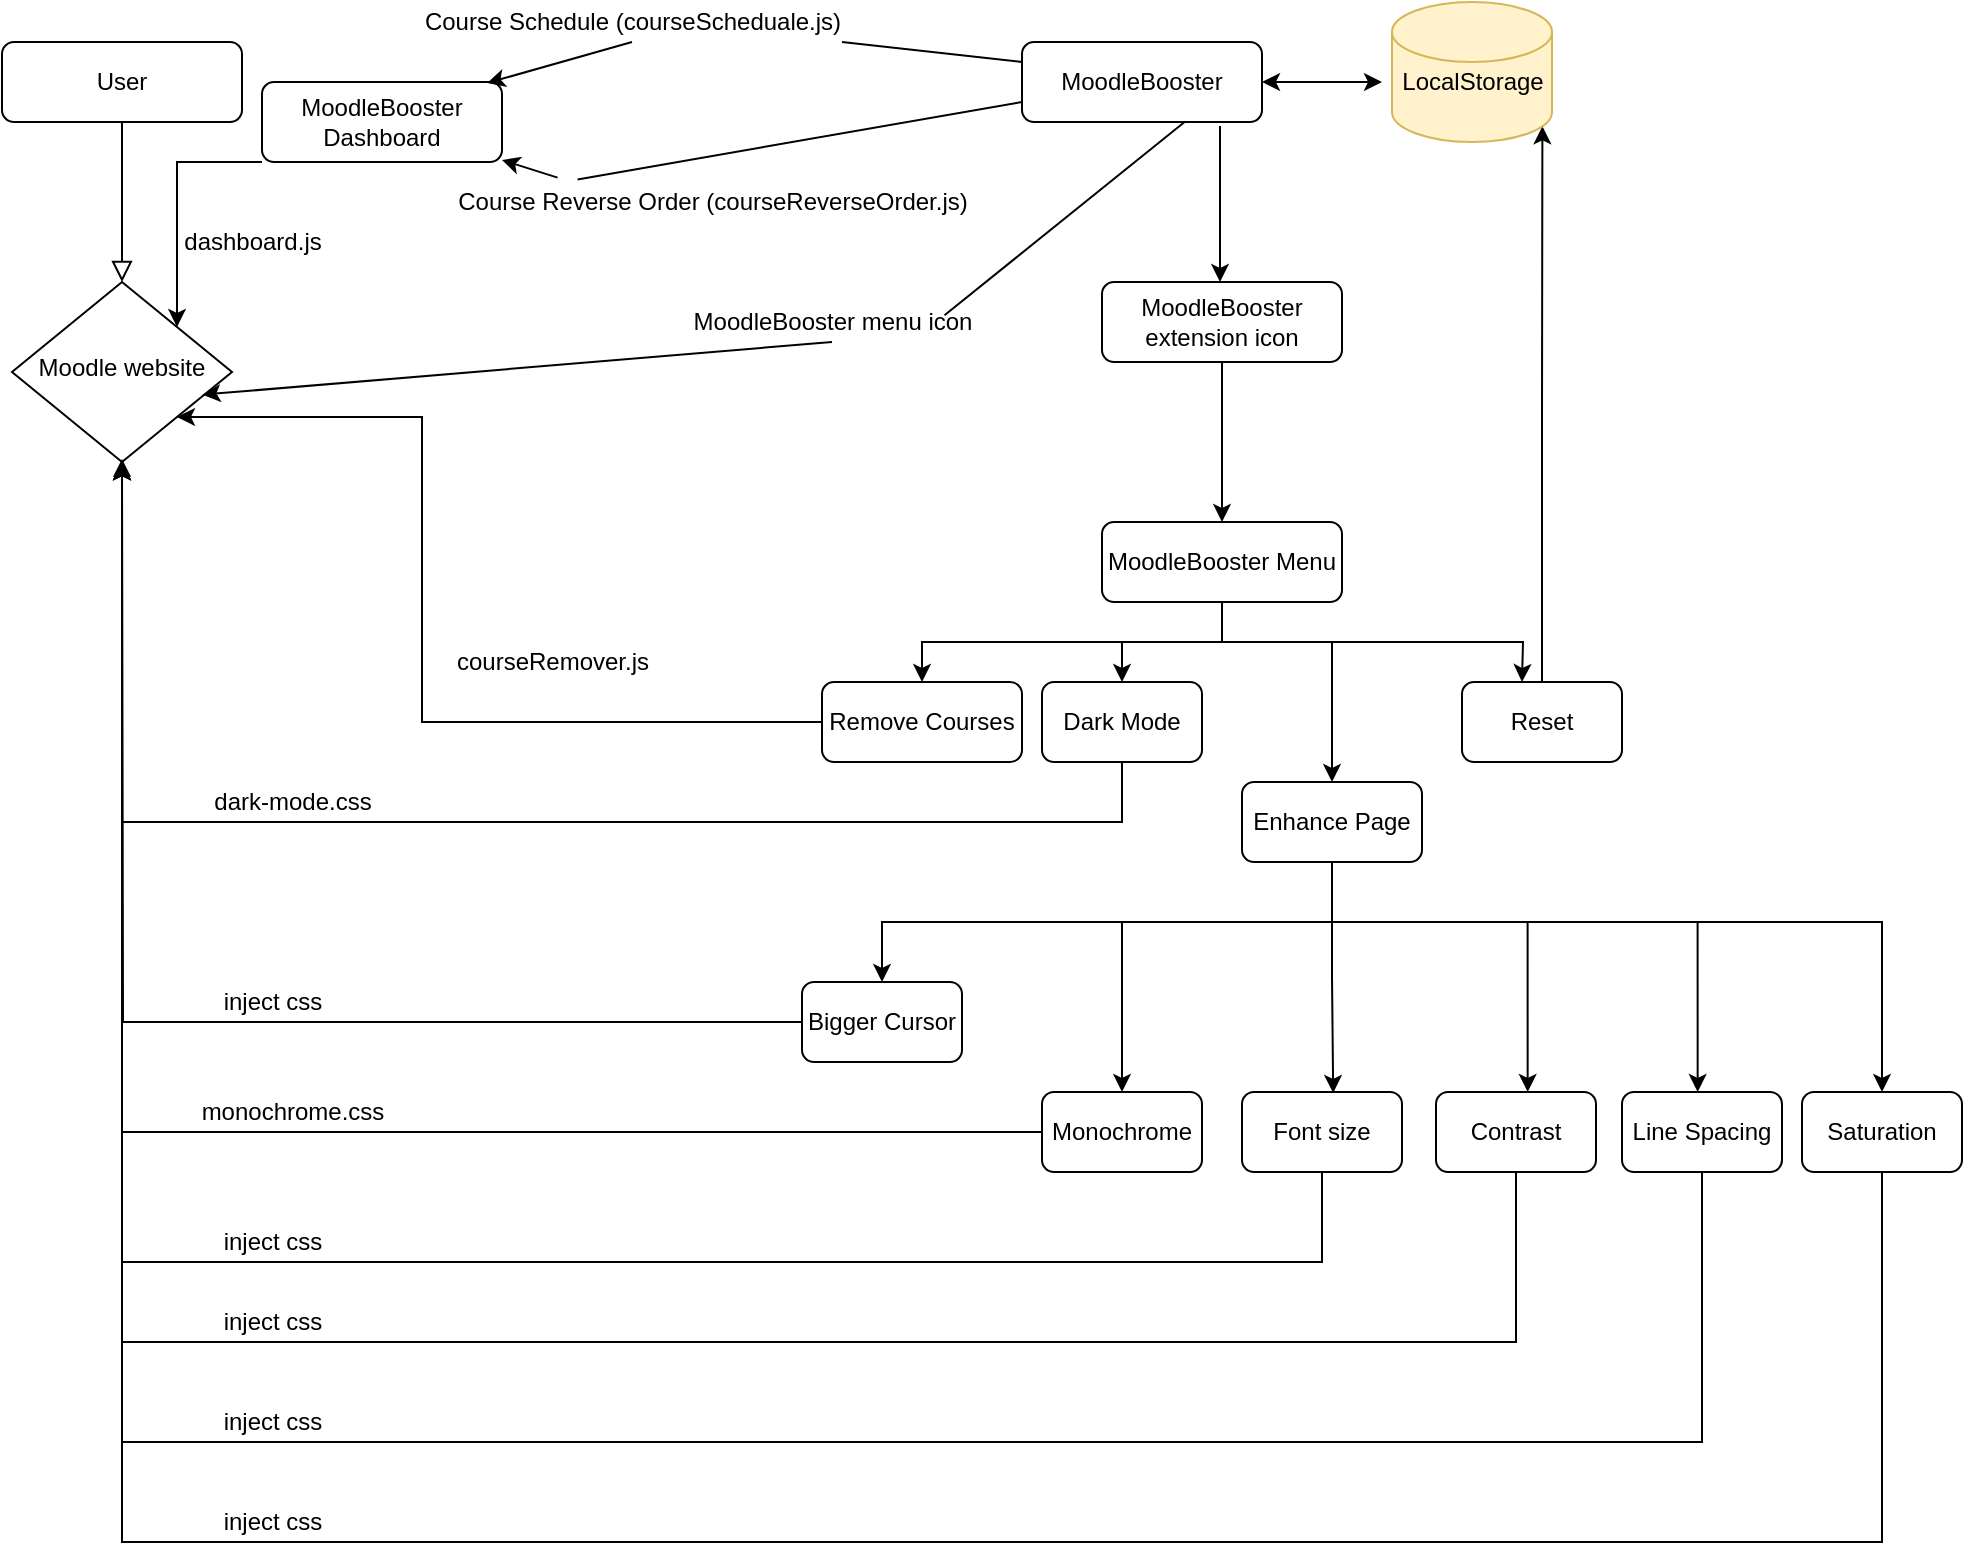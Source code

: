 <mxfile version="14.6.13" type="device"><diagram id="C5RBs43oDa-KdzZeNtuy" name="Page-1"><mxGraphModel dx="1822" dy="1048" grid="1" gridSize="10" guides="1" tooltips="1" connect="1" arrows="1" fold="1" page="1" pageScale="1" pageWidth="827" pageHeight="1169" math="0" shadow="0"><root><mxCell id="WIyWlLk6GJQsqaUBKTNV-0"/><mxCell id="WIyWlLk6GJQsqaUBKTNV-1" parent="WIyWlLk6GJQsqaUBKTNV-0"/><mxCell id="WIyWlLk6GJQsqaUBKTNV-2" value="" style="rounded=0;html=1;jettySize=auto;orthogonalLoop=1;fontSize=11;endArrow=block;endFill=0;endSize=8;strokeWidth=1;shadow=0;labelBackgroundColor=none;edgeStyle=orthogonalEdgeStyle;" parent="WIyWlLk6GJQsqaUBKTNV-1" source="WIyWlLk6GJQsqaUBKTNV-3" target="WIyWlLk6GJQsqaUBKTNV-6" edge="1"><mxGeometry relative="1" as="geometry"/></mxCell><mxCell id="WIyWlLk6GJQsqaUBKTNV-3" value="User" style="rounded=1;whiteSpace=wrap;html=1;fontSize=12;glass=0;strokeWidth=1;shadow=0;" parent="WIyWlLk6GJQsqaUBKTNV-1" vertex="1"><mxGeometry x="30" y="40" width="120" height="40" as="geometry"/></mxCell><mxCell id="WIyWlLk6GJQsqaUBKTNV-6" value="Moodle website" style="rhombus;whiteSpace=wrap;html=1;shadow=0;fontFamily=Helvetica;fontSize=12;align=center;strokeWidth=1;spacing=6;spacingTop=-4;" parent="WIyWlLk6GJQsqaUBKTNV-1" vertex="1"><mxGeometry x="35" y="160" width="110" height="90" as="geometry"/></mxCell><mxCell id="SwBssdqdl_KraH5mXYh2-50" style="edgeStyle=orthogonalEdgeStyle;rounded=0;orthogonalLoop=1;jettySize=auto;html=1;startArrow=classic;startFill=1;endArrow=classic;endFill=1;" parent="WIyWlLk6GJQsqaUBKTNV-1" source="WIyWlLk6GJQsqaUBKTNV-7" edge="1"><mxGeometry relative="1" as="geometry"><mxPoint x="720" y="60" as="targetPoint"/><Array as="points"><mxPoint x="720" y="60"/><mxPoint x="720" y="60"/></Array></mxGeometry></mxCell><mxCell id="WIyWlLk6GJQsqaUBKTNV-7" value="MoodleBooster" style="rounded=1;whiteSpace=wrap;html=1;fontSize=12;glass=0;strokeWidth=1;shadow=0;" parent="WIyWlLk6GJQsqaUBKTNV-1" vertex="1"><mxGeometry x="540" y="40" width="120" height="40" as="geometry"/></mxCell><mxCell id="SwBssdqdl_KraH5mXYh2-3" value="" style="endArrow=classic;html=1;exitX=0.5;exitY=1;exitDx=0;exitDy=0;entryX=0.866;entryY=0.626;entryDx=0;entryDy=0;entryPerimeter=0;startArrow=none;" parent="WIyWlLk6GJQsqaUBKTNV-1" source="SwBssdqdl_KraH5mXYh2-4" target="WIyWlLk6GJQsqaUBKTNV-6" edge="1"><mxGeometry width="50" height="50" relative="1" as="geometry"><mxPoint x="420" y="310" as="sourcePoint"/><mxPoint x="266.25" y="229.97" as="targetPoint"/></mxGeometry></mxCell><mxCell id="SwBssdqdl_KraH5mXYh2-4" value="MoodleBooster menu icon" style="text;html=1;align=center;verticalAlign=middle;resizable=0;points=[];autosize=1;strokeColor=none;" parent="WIyWlLk6GJQsqaUBKTNV-1" vertex="1"><mxGeometry x="370" y="170" width="150" height="20" as="geometry"/></mxCell><mxCell id="SwBssdqdl_KraH5mXYh2-5" value="" style="endArrow=none;html=1;exitX=0.68;exitY=0.993;exitDx=0;exitDy=0;entryX=0.875;entryY=0.333;entryDx=0;entryDy=0;entryPerimeter=0;exitPerimeter=0;" parent="WIyWlLk6GJQsqaUBKTNV-1" source="WIyWlLk6GJQsqaUBKTNV-7" target="SwBssdqdl_KraH5mXYh2-4" edge="1"><mxGeometry width="50" height="50" relative="1" as="geometry"><mxPoint x="630" y="110" as="sourcePoint"/><mxPoint x="266.25" y="229.97" as="targetPoint"/></mxGeometry></mxCell><mxCell id="SwBssdqdl_KraH5mXYh2-7" value="" style="endArrow=classic;html=1;" parent="WIyWlLk6GJQsqaUBKTNV-1" target="SwBssdqdl_KraH5mXYh2-11" edge="1"><mxGeometry width="50" height="50" relative="1" as="geometry"><mxPoint x="639" y="82" as="sourcePoint"/><mxPoint x="637" y="190" as="targetPoint"/><Array as="points"><mxPoint x="639" y="160"/></Array></mxGeometry></mxCell><mxCell id="SwBssdqdl_KraH5mXYh2-17" style="edgeStyle=orthogonalEdgeStyle;rounded=0;orthogonalLoop=1;jettySize=auto;html=1;startArrow=none;startFill=0;endArrow=classic;endFill=1;exitX=0.5;exitY=1;exitDx=0;exitDy=0;" parent="WIyWlLk6GJQsqaUBKTNV-1" source="SwBssdqdl_KraH5mXYh2-8" target="SwBssdqdl_KraH5mXYh2-13" edge="1"><mxGeometry relative="1" as="geometry"/></mxCell><mxCell id="SwBssdqdl_KraH5mXYh2-18" style="edgeStyle=orthogonalEdgeStyle;rounded=0;orthogonalLoop=1;jettySize=auto;html=1;startArrow=none;startFill=0;endArrow=classic;endFill=1;" parent="WIyWlLk6GJQsqaUBKTNV-1" source="SwBssdqdl_KraH5mXYh2-8" target="SwBssdqdl_KraH5mXYh2-14" edge="1"><mxGeometry relative="1" as="geometry"/></mxCell><mxCell id="SwBssdqdl_KraH5mXYh2-19" style="edgeStyle=orthogonalEdgeStyle;rounded=0;orthogonalLoop=1;jettySize=auto;html=1;entryX=0.5;entryY=0;entryDx=0;entryDy=0;startArrow=none;startFill=0;endArrow=classic;endFill=1;exitX=0.5;exitY=1;exitDx=0;exitDy=0;" parent="WIyWlLk6GJQsqaUBKTNV-1" source="SwBssdqdl_KraH5mXYh2-8" target="SwBssdqdl_KraH5mXYh2-15" edge="1"><mxGeometry relative="1" as="geometry"><Array as="points"><mxPoint x="640" y="340"/><mxPoint x="695" y="340"/></Array></mxGeometry></mxCell><mxCell id="SwBssdqdl_KraH5mXYh2-20" style="edgeStyle=orthogonalEdgeStyle;rounded=0;orthogonalLoop=1;jettySize=auto;html=1;startArrow=none;startFill=0;endArrow=classic;endFill=1;exitX=0.5;exitY=1;exitDx=0;exitDy=0;" parent="WIyWlLk6GJQsqaUBKTNV-1" source="SwBssdqdl_KraH5mXYh2-8" edge="1"><mxGeometry relative="1" as="geometry"><mxPoint x="790" y="360" as="targetPoint"/></mxGeometry></mxCell><mxCell id="SwBssdqdl_KraH5mXYh2-8" value="MoodleBooster Menu" style="rounded=1;whiteSpace=wrap;html=1;fontSize=12;glass=0;strokeWidth=1;shadow=0;" parent="WIyWlLk6GJQsqaUBKTNV-1" vertex="1"><mxGeometry x="580" y="280" width="120" height="40" as="geometry"/></mxCell><mxCell id="SwBssdqdl_KraH5mXYh2-12" style="edgeStyle=orthogonalEdgeStyle;rounded=0;orthogonalLoop=1;jettySize=auto;html=1;startArrow=none;startFill=0;endArrow=classic;endFill=1;" parent="WIyWlLk6GJQsqaUBKTNV-1" source="SwBssdqdl_KraH5mXYh2-11" target="SwBssdqdl_KraH5mXYh2-8" edge="1"><mxGeometry relative="1" as="geometry"/></mxCell><mxCell id="SwBssdqdl_KraH5mXYh2-11" value="MoodleBooster extension icon" style="rounded=1;whiteSpace=wrap;html=1;fontSize=12;glass=0;strokeWidth=1;shadow=0;" parent="WIyWlLk6GJQsqaUBKTNV-1" vertex="1"><mxGeometry x="580" y="160" width="120" height="40" as="geometry"/></mxCell><mxCell id="SwBssdqdl_KraH5mXYh2-30" style="edgeStyle=orthogonalEdgeStyle;rounded=0;orthogonalLoop=1;jettySize=auto;html=1;entryX=1;entryY=1;entryDx=0;entryDy=0;startArrow=none;startFill=0;endArrow=classic;endFill=1;" parent="WIyWlLk6GJQsqaUBKTNV-1" source="SwBssdqdl_KraH5mXYh2-13" target="WIyWlLk6GJQsqaUBKTNV-6" edge="1"><mxGeometry relative="1" as="geometry"><Array as="points"><mxPoint x="240" y="380"/><mxPoint x="240" y="227"/></Array></mxGeometry></mxCell><mxCell id="SwBssdqdl_KraH5mXYh2-13" value="Remove Courses" style="rounded=1;whiteSpace=wrap;html=1;fontSize=12;glass=0;strokeWidth=1;shadow=0;" parent="WIyWlLk6GJQsqaUBKTNV-1" vertex="1"><mxGeometry x="440" y="360" width="100" height="40" as="geometry"/></mxCell><mxCell id="SwBssdqdl_KraH5mXYh2-36" style="edgeStyle=orthogonalEdgeStyle;rounded=0;orthogonalLoop=1;jettySize=auto;html=1;startArrow=none;startFill=0;endArrow=classic;endFill=1;" parent="WIyWlLk6GJQsqaUBKTNV-1" source="SwBssdqdl_KraH5mXYh2-14" target="WIyWlLk6GJQsqaUBKTNV-6" edge="1"><mxGeometry relative="1" as="geometry"><Array as="points"><mxPoint x="590" y="430"/><mxPoint x="90" y="430"/></Array></mxGeometry></mxCell><mxCell id="SwBssdqdl_KraH5mXYh2-14" value="Dark Mode" style="rounded=1;whiteSpace=wrap;html=1;fontSize=12;glass=0;strokeWidth=1;shadow=0;" parent="WIyWlLk6GJQsqaUBKTNV-1" vertex="1"><mxGeometry x="550" y="360" width="80" height="40" as="geometry"/></mxCell><mxCell id="SwBssdqdl_KraH5mXYh2-27" style="edgeStyle=orthogonalEdgeStyle;rounded=0;orthogonalLoop=1;jettySize=auto;html=1;entryX=0.5;entryY=0;entryDx=0;entryDy=0;startArrow=none;startFill=0;endArrow=classic;endFill=1;exitX=0.5;exitY=1;exitDx=0;exitDy=0;" parent="WIyWlLk6GJQsqaUBKTNV-1" source="SwBssdqdl_KraH5mXYh2-15" target="SwBssdqdl_KraH5mXYh2-24" edge="1"><mxGeometry relative="1" as="geometry"><mxPoint x="695" y="410" as="sourcePoint"/><Array as="points"><mxPoint x="695" y="480"/><mxPoint x="590" y="480"/></Array></mxGeometry></mxCell><mxCell id="SwBssdqdl_KraH5mXYh2-28" style="edgeStyle=orthogonalEdgeStyle;rounded=0;orthogonalLoop=1;jettySize=auto;html=1;entryX=0.573;entryY=-0.001;entryDx=0;entryDy=0;entryPerimeter=0;startArrow=none;startFill=0;endArrow=classic;endFill=1;" parent="WIyWlLk6GJQsqaUBKTNV-1" source="SwBssdqdl_KraH5mXYh2-15" target="SwBssdqdl_KraH5mXYh2-26" edge="1"><mxGeometry relative="1" as="geometry"><Array as="points"><mxPoint x="695" y="480"/><mxPoint x="793" y="480"/></Array></mxGeometry></mxCell><mxCell id="SwBssdqdl_KraH5mXYh2-29" style="edgeStyle=orthogonalEdgeStyle;rounded=0;orthogonalLoop=1;jettySize=auto;html=1;entryX=0.57;entryY=0.012;entryDx=0;entryDy=0;entryPerimeter=0;startArrow=none;startFill=0;endArrow=classic;endFill=1;" parent="WIyWlLk6GJQsqaUBKTNV-1" source="SwBssdqdl_KraH5mXYh2-15" target="SwBssdqdl_KraH5mXYh2-25" edge="1"><mxGeometry relative="1" as="geometry"/></mxCell><mxCell id="SwBssdqdl_KraH5mXYh2-15" value="Enhance Page" style="rounded=1;whiteSpace=wrap;html=1;fontSize=12;glass=0;strokeWidth=1;shadow=0;" parent="WIyWlLk6GJQsqaUBKTNV-1" vertex="1"><mxGeometry x="650" y="410" width="90" height="40" as="geometry"/></mxCell><mxCell id="SwBssdqdl_KraH5mXYh2-51" style="edgeStyle=orthogonalEdgeStyle;rounded=0;orthogonalLoop=1;jettySize=auto;html=1;entryX=0.94;entryY=0.888;entryDx=0;entryDy=0;entryPerimeter=0;startArrow=none;startFill=0;endArrow=classic;endFill=1;" parent="WIyWlLk6GJQsqaUBKTNV-1" source="SwBssdqdl_KraH5mXYh2-21" target="SwBssdqdl_KraH5mXYh2-47" edge="1"><mxGeometry relative="1" as="geometry"/></mxCell><mxCell id="SwBssdqdl_KraH5mXYh2-21" value="Reset" style="rounded=1;whiteSpace=wrap;html=1;fontSize=12;glass=0;strokeWidth=1;shadow=0;" parent="WIyWlLk6GJQsqaUBKTNV-1" vertex="1"><mxGeometry x="760" y="360" width="80" height="40" as="geometry"/></mxCell><mxCell id="SwBssdqdl_KraH5mXYh2-38" style="edgeStyle=orthogonalEdgeStyle;rounded=0;orthogonalLoop=1;jettySize=auto;html=1;startArrow=none;startFill=0;endArrow=classic;endFill=1;" parent="WIyWlLk6GJQsqaUBKTNV-1" source="SwBssdqdl_KraH5mXYh2-24" target="WIyWlLk6GJQsqaUBKTNV-6" edge="1"><mxGeometry relative="1" as="geometry"/></mxCell><mxCell id="SwBssdqdl_KraH5mXYh2-24" value="Monochrome" style="rounded=1;whiteSpace=wrap;html=1;fontSize=12;glass=0;strokeWidth=1;shadow=0;" parent="WIyWlLk6GJQsqaUBKTNV-1" vertex="1"><mxGeometry x="550" y="565" width="80" height="40" as="geometry"/></mxCell><mxCell id="SwBssdqdl_KraH5mXYh2-40" style="edgeStyle=orthogonalEdgeStyle;rounded=0;orthogonalLoop=1;jettySize=auto;html=1;startArrow=none;startFill=0;endArrow=classic;endFill=1;" parent="WIyWlLk6GJQsqaUBKTNV-1" source="SwBssdqdl_KraH5mXYh2-25" edge="1"><mxGeometry relative="1" as="geometry"><mxPoint x="90" y="248.447" as="targetPoint"/><Array as="points"><mxPoint x="690" y="650"/><mxPoint x="90" y="650"/></Array></mxGeometry></mxCell><mxCell id="SwBssdqdl_KraH5mXYh2-25" value="Font size" style="rounded=1;whiteSpace=wrap;html=1;fontSize=12;glass=0;strokeWidth=1;shadow=0;" parent="WIyWlLk6GJQsqaUBKTNV-1" vertex="1"><mxGeometry x="650" y="565" width="80" height="40" as="geometry"/></mxCell><mxCell id="SwBssdqdl_KraH5mXYh2-44" style="edgeStyle=orthogonalEdgeStyle;rounded=0;orthogonalLoop=1;jettySize=auto;html=1;entryX=0.5;entryY=1;entryDx=0;entryDy=0;startArrow=none;startFill=0;endArrow=classic;endFill=1;" parent="WIyWlLk6GJQsqaUBKTNV-1" source="SwBssdqdl_KraH5mXYh2-26" target="WIyWlLk6GJQsqaUBKTNV-6" edge="1"><mxGeometry relative="1" as="geometry"><Array as="points"><mxPoint x="787" y="690"/><mxPoint x="90" y="690"/></Array></mxGeometry></mxCell><mxCell id="SwBssdqdl_KraH5mXYh2-26" value="Contrast" style="rounded=1;whiteSpace=wrap;html=1;fontSize=12;glass=0;strokeWidth=1;shadow=0;" parent="WIyWlLk6GJQsqaUBKTNV-1" vertex="1"><mxGeometry x="747" y="565" width="80" height="40" as="geometry"/></mxCell><mxCell id="SwBssdqdl_KraH5mXYh2-31" value="courseRemover.js" style="text;html=1;align=center;verticalAlign=middle;resizable=0;points=[];autosize=1;strokeColor=none;" parent="WIyWlLk6GJQsqaUBKTNV-1" vertex="1"><mxGeometry x="250" y="340" width="110" height="20" as="geometry"/></mxCell><mxCell id="SwBssdqdl_KraH5mXYh2-37" value="dark-mode.css" style="text;html=1;align=center;verticalAlign=middle;resizable=0;points=[];autosize=1;strokeColor=none;" parent="WIyWlLk6GJQsqaUBKTNV-1" vertex="1"><mxGeometry x="130" y="410" width="90" height="20" as="geometry"/></mxCell><mxCell id="SwBssdqdl_KraH5mXYh2-39" value="monochrome.css" style="text;html=1;align=center;verticalAlign=middle;resizable=0;points=[];autosize=1;strokeColor=none;" parent="WIyWlLk6GJQsqaUBKTNV-1" vertex="1"><mxGeometry x="120" y="565" width="110" height="20" as="geometry"/></mxCell><mxCell id="SwBssdqdl_KraH5mXYh2-41" value="inject css" style="text;html=1;align=center;verticalAlign=middle;resizable=0;points=[];autosize=1;strokeColor=none;" parent="WIyWlLk6GJQsqaUBKTNV-1" vertex="1"><mxGeometry x="130" y="630" width="70" height="20" as="geometry"/></mxCell><mxCell id="SwBssdqdl_KraH5mXYh2-45" value="inject css" style="text;html=1;align=center;verticalAlign=middle;resizable=0;points=[];autosize=1;strokeColor=none;" parent="WIyWlLk6GJQsqaUBKTNV-1" vertex="1"><mxGeometry x="130" y="670" width="70" height="20" as="geometry"/></mxCell><mxCell id="SwBssdqdl_KraH5mXYh2-47" value="" style="shape=cylinder3;whiteSpace=wrap;html=1;boundedLbl=1;backgroundOutline=1;size=15;fillColor=#fff2cc;strokeColor=#d6b656;" parent="WIyWlLk6GJQsqaUBKTNV-1" vertex="1"><mxGeometry x="725" y="20" width="80" height="70" as="geometry"/></mxCell><mxCell id="SwBssdqdl_KraH5mXYh2-48" value="LocalStorage" style="text;html=1;align=center;verticalAlign=middle;resizable=0;points=[];autosize=1;strokeColor=none;" parent="WIyWlLk6GJQsqaUBKTNV-1" vertex="1"><mxGeometry x="720" y="50" width="90" height="20" as="geometry"/></mxCell><mxCell id="Fd1gjwWUkR2wwgfDyWpH-2" style="edgeStyle=orthogonalEdgeStyle;rounded=0;orthogonalLoop=1;jettySize=auto;html=1;entryX=0.573;entryY=-0.001;entryDx=0;entryDy=0;entryPerimeter=0;startArrow=none;startFill=0;endArrow=classic;endFill=1;exitX=0.5;exitY=1;exitDx=0;exitDy=0;" edge="1" parent="WIyWlLk6GJQsqaUBKTNV-1" source="SwBssdqdl_KraH5mXYh2-15"><mxGeometry relative="1" as="geometry"><Array as="points"><mxPoint x="695" y="480"/><mxPoint x="878" y="480"/></Array><mxPoint x="780" y="450" as="sourcePoint"/><mxPoint x="877.84" y="564.96" as="targetPoint"/></mxGeometry></mxCell><mxCell id="Fd1gjwWUkR2wwgfDyWpH-6" style="edgeStyle=orthogonalEdgeStyle;rounded=0;orthogonalLoop=1;jettySize=auto;html=1;" edge="1" parent="WIyWlLk6GJQsqaUBKTNV-1" source="Fd1gjwWUkR2wwgfDyWpH-3" target="WIyWlLk6GJQsqaUBKTNV-6"><mxGeometry relative="1" as="geometry"><Array as="points"><mxPoint x="880" y="740"/><mxPoint x="90" y="740"/></Array></mxGeometry></mxCell><mxCell id="Fd1gjwWUkR2wwgfDyWpH-3" value="Line Spacing" style="rounded=1;whiteSpace=wrap;html=1;fontSize=12;glass=0;strokeWidth=1;shadow=0;" vertex="1" parent="WIyWlLk6GJQsqaUBKTNV-1"><mxGeometry x="840" y="565" width="80" height="40" as="geometry"/></mxCell><mxCell id="Fd1gjwWUkR2wwgfDyWpH-4" style="edgeStyle=orthogonalEdgeStyle;rounded=0;orthogonalLoop=1;jettySize=auto;html=1;startArrow=none;startFill=0;endArrow=classic;endFill=1;exitX=0.5;exitY=1;exitDx=0;exitDy=0;" edge="1" parent="WIyWlLk6GJQsqaUBKTNV-1" source="SwBssdqdl_KraH5mXYh2-15"><mxGeometry relative="1" as="geometry"><Array as="points"><mxPoint x="695" y="480"/><mxPoint x="970" y="480"/></Array><mxPoint x="770" y="450" as="sourcePoint"/><mxPoint x="970" y="565" as="targetPoint"/></mxGeometry></mxCell><mxCell id="Fd1gjwWUkR2wwgfDyWpH-7" style="edgeStyle=orthogonalEdgeStyle;rounded=0;orthogonalLoop=1;jettySize=auto;html=1;entryX=0.5;entryY=1;entryDx=0;entryDy=0;" edge="1" parent="WIyWlLk6GJQsqaUBKTNV-1" source="Fd1gjwWUkR2wwgfDyWpH-5" target="WIyWlLk6GJQsqaUBKTNV-6"><mxGeometry relative="1" as="geometry"><Array as="points"><mxPoint x="970" y="790"/><mxPoint x="90" y="790"/></Array></mxGeometry></mxCell><mxCell id="Fd1gjwWUkR2wwgfDyWpH-5" value="Saturation" style="rounded=1;whiteSpace=wrap;html=1;fontSize=12;glass=0;strokeWidth=1;shadow=0;" vertex="1" parent="WIyWlLk6GJQsqaUBKTNV-1"><mxGeometry x="930" y="565" width="80" height="40" as="geometry"/></mxCell><mxCell id="Fd1gjwWUkR2wwgfDyWpH-8" value="inject css" style="text;html=1;align=center;verticalAlign=middle;resizable=0;points=[];autosize=1;strokeColor=none;" vertex="1" parent="WIyWlLk6GJQsqaUBKTNV-1"><mxGeometry x="130" y="720" width="70" height="20" as="geometry"/></mxCell><mxCell id="Fd1gjwWUkR2wwgfDyWpH-9" value="inject css" style="text;html=1;align=center;verticalAlign=middle;resizable=0;points=[];autosize=1;strokeColor=none;" vertex="1" parent="WIyWlLk6GJQsqaUBKTNV-1"><mxGeometry x="130" y="770" width="70" height="20" as="geometry"/></mxCell><mxCell id="Fd1gjwWUkR2wwgfDyWpH-11" style="edgeStyle=orthogonalEdgeStyle;rounded=0;orthogonalLoop=1;jettySize=auto;html=1;startArrow=none;startFill=0;endArrow=classic;endFill=1;exitX=0.5;exitY=1;exitDx=0;exitDy=0;" edge="1" parent="WIyWlLk6GJQsqaUBKTNV-1" source="SwBssdqdl_KraH5mXYh2-15"><mxGeometry relative="1" as="geometry"><mxPoint x="705" y="460" as="sourcePoint"/><Array as="points"><mxPoint x="695" y="480"/><mxPoint x="470" y="480"/></Array><mxPoint x="470" y="510" as="targetPoint"/></mxGeometry></mxCell><mxCell id="Fd1gjwWUkR2wwgfDyWpH-13" style="edgeStyle=orthogonalEdgeStyle;rounded=0;orthogonalLoop=1;jettySize=auto;html=1;" edge="1" parent="WIyWlLk6GJQsqaUBKTNV-1" source="Fd1gjwWUkR2wwgfDyWpH-12"><mxGeometry relative="1" as="geometry"><mxPoint x="90" y="250" as="targetPoint"/></mxGeometry></mxCell><mxCell id="Fd1gjwWUkR2wwgfDyWpH-12" value="Bigger Cursor" style="rounded=1;whiteSpace=wrap;html=1;fontSize=12;glass=0;strokeWidth=1;shadow=0;" vertex="1" parent="WIyWlLk6GJQsqaUBKTNV-1"><mxGeometry x="430" y="510" width="80" height="40" as="geometry"/></mxCell><mxCell id="Fd1gjwWUkR2wwgfDyWpH-14" value="inject css" style="text;html=1;align=center;verticalAlign=middle;resizable=0;points=[];autosize=1;strokeColor=none;" vertex="1" parent="WIyWlLk6GJQsqaUBKTNV-1"><mxGeometry x="130" y="510" width="70" height="20" as="geometry"/></mxCell><mxCell id="Fd1gjwWUkR2wwgfDyWpH-17" style="edgeStyle=orthogonalEdgeStyle;rounded=0;orthogonalLoop=1;jettySize=auto;html=1;entryX=1;entryY=0;entryDx=0;entryDy=0;" edge="1" parent="WIyWlLk6GJQsqaUBKTNV-1" source="Fd1gjwWUkR2wwgfDyWpH-15" target="WIyWlLk6GJQsqaUBKTNV-6"><mxGeometry relative="1" as="geometry"><Array as="points"><mxPoint x="118" y="100"/></Array></mxGeometry></mxCell><mxCell id="Fd1gjwWUkR2wwgfDyWpH-15" value="&lt;span&gt;MoodleBooster Dashboard&lt;/span&gt;" style="rounded=1;whiteSpace=wrap;html=1;fontSize=12;glass=0;strokeWidth=1;shadow=0;" vertex="1" parent="WIyWlLk6GJQsqaUBKTNV-1"><mxGeometry x="160" y="60" width="120" height="40" as="geometry"/></mxCell><mxCell id="Fd1gjwWUkR2wwgfDyWpH-18" value="" style="endArrow=classic;html=1;exitX=0.5;exitY=1;exitDx=0;exitDy=0;entryX=0.938;entryY=0.013;entryDx=0;entryDy=0;entryPerimeter=0;startArrow=none;" edge="1" parent="WIyWlLk6GJQsqaUBKTNV-1" source="Fd1gjwWUkR2wwgfDyWpH-19" target="Fd1gjwWUkR2wwgfDyWpH-15"><mxGeometry width="50" height="50" relative="1" as="geometry"><mxPoint x="338.4" y="260.28" as="sourcePoint"/><mxPoint x="48.66" y="166.62" as="targetPoint"/></mxGeometry></mxCell><mxCell id="Fd1gjwWUkR2wwgfDyWpH-19" value="Course Schedule (courseScheduale.js)" style="text;html=1;align=center;verticalAlign=middle;resizable=0;points=[];autosize=1;strokeColor=none;" vertex="1" parent="WIyWlLk6GJQsqaUBKTNV-1"><mxGeometry x="235" y="20" width="220" height="20" as="geometry"/></mxCell><mxCell id="Fd1gjwWUkR2wwgfDyWpH-20" value="" style="endArrow=none;html=1;exitX=0;exitY=0.25;exitDx=0;exitDy=0;" edge="1" parent="WIyWlLk6GJQsqaUBKTNV-1" source="WIyWlLk6GJQsqaUBKTNV-7"><mxGeometry width="50" height="50" relative="1" as="geometry"><mxPoint x="540.0" y="30.0" as="sourcePoint"/><mxPoint x="450" y="40" as="targetPoint"/></mxGeometry></mxCell><mxCell id="Fd1gjwWUkR2wwgfDyWpH-21" value="" style="endArrow=classic;html=1;exitX=0.214;exitY=-0.11;exitDx=0;exitDy=0;startArrow=none;exitPerimeter=0;" edge="1" parent="WIyWlLk6GJQsqaUBKTNV-1" source="Fd1gjwWUkR2wwgfDyWpH-22" target="Fd1gjwWUkR2wwgfDyWpH-15"><mxGeometry width="50" height="50" relative="1" as="geometry"><mxPoint x="348.4" y="300.28" as="sourcePoint"/><mxPoint x="273" y="140" as="targetPoint"/></mxGeometry></mxCell><mxCell id="Fd1gjwWUkR2wwgfDyWpH-22" value="Course Reverse Order (courseReverseOrder.js)" style="text;html=1;align=center;verticalAlign=middle;resizable=0;points=[];autosize=1;strokeColor=none;" vertex="1" parent="WIyWlLk6GJQsqaUBKTNV-1"><mxGeometry x="250" y="110" width="270" height="20" as="geometry"/></mxCell><mxCell id="Fd1gjwWUkR2wwgfDyWpH-23" value="" style="endArrow=none;html=1;exitX=0;exitY=0.75;exitDx=0;exitDy=0;entryX=0.251;entryY=-0.065;entryDx=0;entryDy=0;entryPerimeter=0;" edge="1" parent="WIyWlLk6GJQsqaUBKTNV-1" source="WIyWlLk6GJQsqaUBKTNV-7" target="Fd1gjwWUkR2wwgfDyWpH-22"><mxGeometry width="50" height="50" relative="1" as="geometry"><mxPoint x="550" y="90" as="sourcePoint"/><mxPoint x="460" y="80" as="targetPoint"/></mxGeometry></mxCell><mxCell id="Fd1gjwWUkR2wwgfDyWpH-24" value="dashboard.js" style="text;html=1;align=center;verticalAlign=middle;resizable=0;points=[];autosize=1;strokeColor=none;" vertex="1" parent="WIyWlLk6GJQsqaUBKTNV-1"><mxGeometry x="115" y="130" width="80" height="20" as="geometry"/></mxCell></root></mxGraphModel></diagram></mxfile>